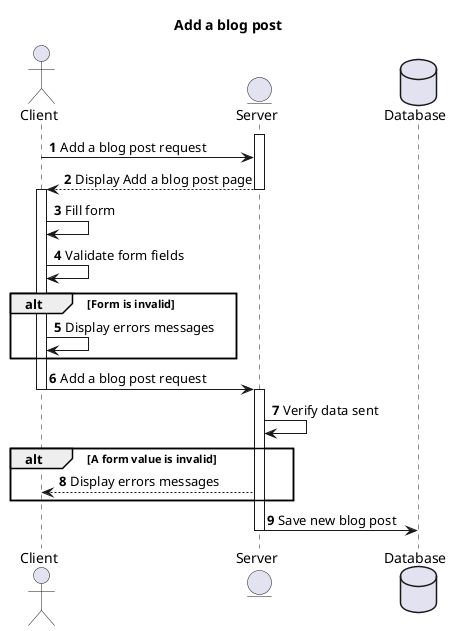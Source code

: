 @startuml

title Add a blog post 
autonumber

actor Client 
entity Server 
Database Database 

activate Server

Client -> Server : Add a blog post request 

Server --> Client : Display Add a blog post page

deactivate Server

activate Client

Client -> Client : Fill form
Client -> Client : Validate form fields

alt Form is invalid
    Client -> Client : Display errors messages
end 

Client -> Server : Add a blog post request

deactivate Client

activate Server

Server -> Server : Verify data sent 

alt A form value is invalid 
    Server --> Client : Display errors messages
end

Server -> Database : Save new blog post 

deactivate Server

@enduml